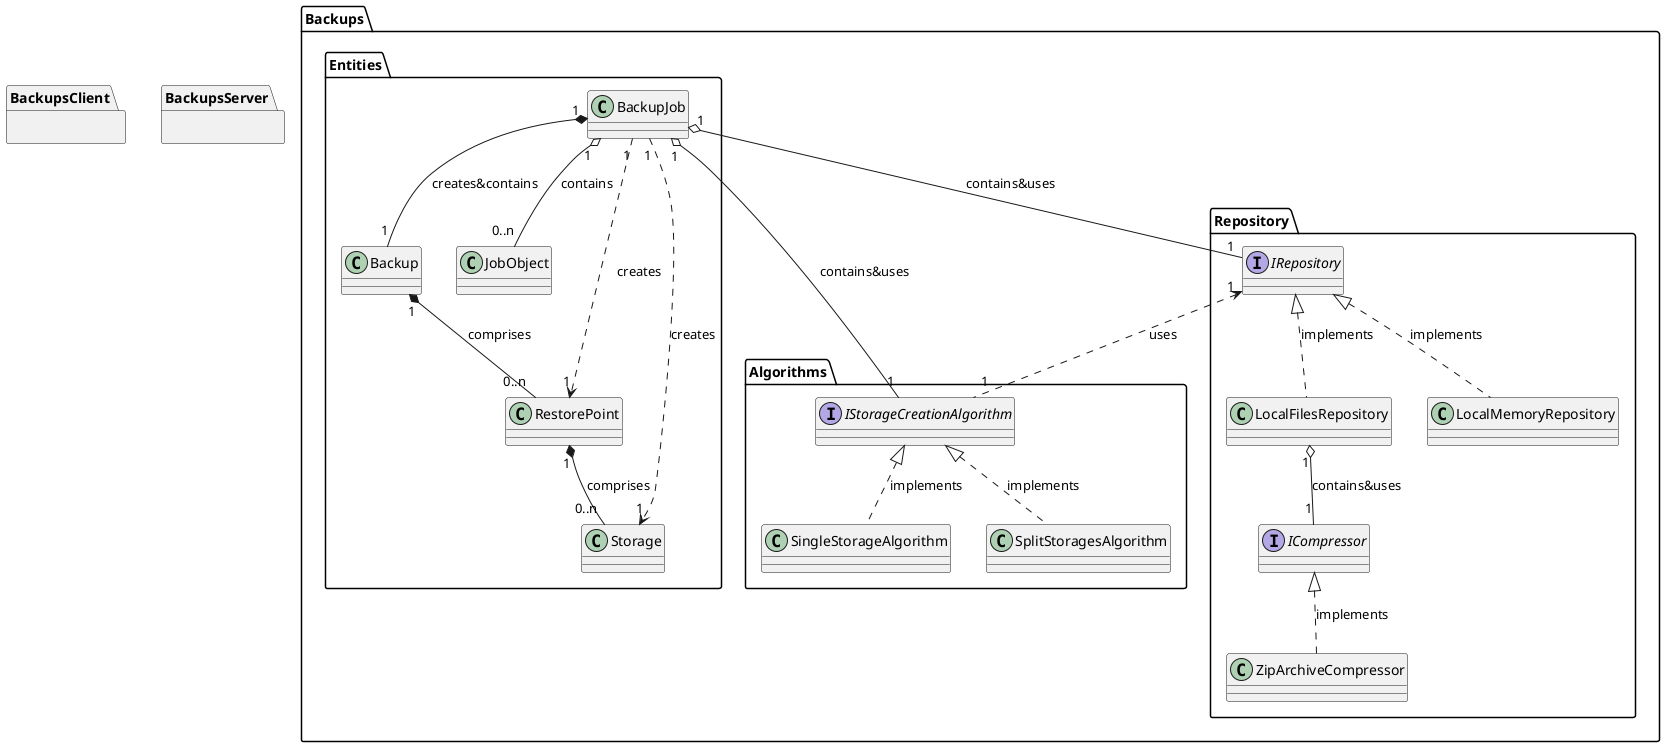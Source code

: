 ﻿@startuml
'https://plantuml.com/class-diagram

package Backups
{
    package Entities
    {
        class BackupJob
        {

        }
        
        class Backup
        {
        
        }
        
        class JobObject 
        {
        
        }
        
        class RestorePoint
        {
        
        }
        
        class Storage
        {
        
        }
    }
    
    package Algorithms
    {   
        interface IStorageCreationAlgorithm
        {
        }
        
        class SingleStorageAlgorithm 
        {
        }
        
        class SplitStoragesAlgorithm
        {
        }
    }
    
    package Repository
    {
        interface IRepository
        {
        }
        
        interface ICompressor
        {
        }
        
        class LocalFilesRepository
        {
        }
        
        class LocalMemoryRepository
        {
        }
        
        class ZipArchiveCompressor
        {
        }
    }

        
    BackupJob "1" o-- "0..n" JobObject: contains
    BackupJob "1" *-- "1" Backup: creates&contains
    BackupJob "1" ..> "1" RestorePoint: creates
    BackupJob "1" ..> "1" Storage: creates
    BackupJob "1" o-- "1" IRepository: contains&uses
    BackupJob "1" o-- "1" IStorageCreationAlgorithm: contains&uses
    Backup "1" *-- "0..n" RestorePoint: comprises
    RestorePoint "1" *-- "0..n" Storage: comprises
    
    IRepository "1" <.. "1" IStorageCreationAlgorithm: uses
    IRepository <|.. LocalFilesRepository: implements
    IRepository <|.. LocalMemoryRepository: implements
    ICompressor <|.. ZipArchiveCompressor: implements
    LocalFilesRepository "1" o-- "1" ICompressor: contains&uses
    
    IStorageCreationAlgorithm <|.. SingleStorageAlgorithm: implements
    IStorageCreationAlgorithm <|.. SplitStoragesAlgorithm: implements 
}

package BackupsClient
{
}

package BackupsServer
{
}

@enduml
